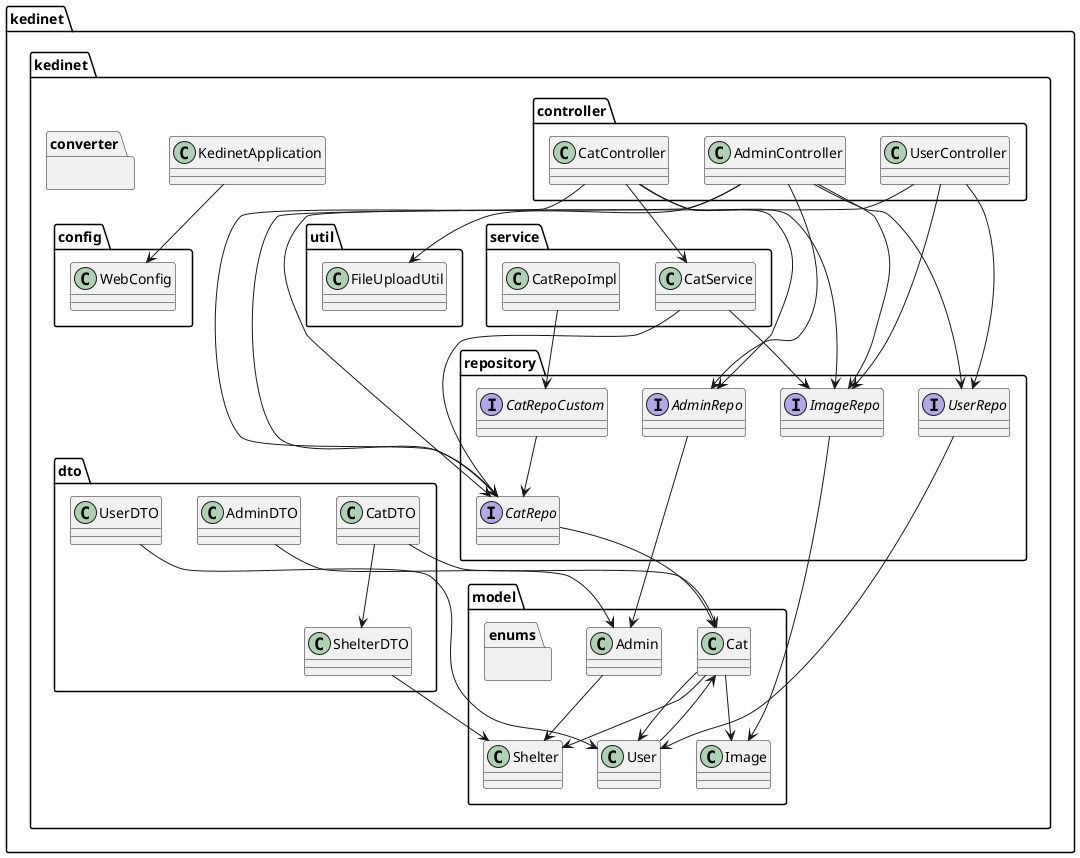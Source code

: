 @startuml
package kedinet.kedinet {
    class KedinetApplication
}

package kedinet.kedinet.config {
    class WebConfig
}

package kedinet.kedinet.controller {
    class AdminController
    class CatController
    class UserController
}

package kedinet.kedinet.converter {
}

package kedinet.kedinet.dto {
    class AdminDTO
    class CatDTO
    class ShelterDTO
    class UserDTO
}

package kedinet.kedinet.model {
    class Admin
    class Cat
    class Image
    class Shelter
    class User
}

package kedinet.kedinet.model.enums {
}

package kedinet.kedinet.repository {
    interface AdminRepo
    interface CatRepo
    interface CatRepoCustom
    interface ImageRepo
    interface UserRepo
}

package kedinet.kedinet.service {
    class CatRepoImpl
    class CatService
}

package kedinet.kedinet.util {
    class FileUploadUtil
}

KedinetApplication --> WebConfig

AdminController --> AdminRepo
AdminController --> CatRepo
AdminController --> ImageRepo
AdminController --> UserRepo
AdminController --> FileUploadUtil

CatController --> CatService
CatController --> CatRepo
CatController --> ImageRepo
CatController --> AdminRepo

UserController --> UserRepo
UserController --> CatRepo
UserController --> ImageRepo

CatService --> CatRepo
CatService --> ImageRepo

Admin --> Shelter
Cat --> Shelter
Cat --> Image
Cat --> User
User --> Cat

AdminRepo --> Admin
CatRepo --> Cat
CatRepoCustom --> CatRepo
ImageRepo --> Image
UserRepo --> User
CatRepoImpl --> CatRepoCustom

AdminDTO --> Admin
CatDTO --> Cat
CatDTO --> ShelterDTO
ShelterDTO --> Shelter
UserDTO --> User

@enduml
